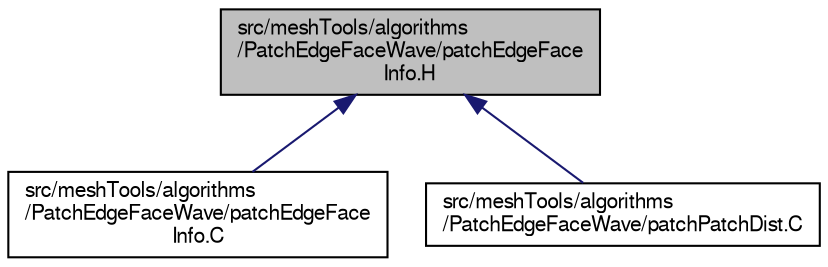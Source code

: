 digraph "src/meshTools/algorithms/PatchEdgeFaceWave/patchEdgeFaceInfo.H"
{
  bgcolor="transparent";
  edge [fontname="FreeSans",fontsize="10",labelfontname="FreeSans",labelfontsize="10"];
  node [fontname="FreeSans",fontsize="10",shape=record];
  Node223 [label="src/meshTools/algorithms\l/PatchEdgeFaceWave/patchEdgeFace\lInfo.H",height=0.2,width=0.4,color="black", fillcolor="grey75", style="filled", fontcolor="black"];
  Node223 -> Node224 [dir="back",color="midnightblue",fontsize="10",style="solid",fontname="FreeSans"];
  Node224 [label="src/meshTools/algorithms\l/PatchEdgeFaceWave/patchEdgeFace\lInfo.C",height=0.2,width=0.4,color="black",URL="$a07178.html"];
  Node223 -> Node225 [dir="back",color="midnightblue",fontsize="10",style="solid",fontname="FreeSans"];
  Node225 [label="src/meshTools/algorithms\l/PatchEdgeFaceWave/patchPatchDist.C",height=0.2,width=0.4,color="black",URL="$a07214.html"];
}
